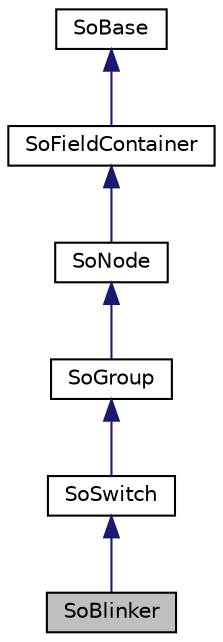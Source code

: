 digraph "SoBlinker"
{
 // LATEX_PDF_SIZE
  edge [fontname="Helvetica",fontsize="10",labelfontname="Helvetica",labelfontsize="10"];
  node [fontname="Helvetica",fontsize="10",shape=record];
  Node1 [label="SoBlinker",height=0.2,width=0.4,color="black", fillcolor="grey75", style="filled", fontcolor="black",tooltip="The SoBlinker class is a cycling switch node."];
  Node2 -> Node1 [dir="back",color="midnightblue",fontsize="10",style="solid",fontname="Helvetica"];
  Node2 [label="SoSwitch",height=0.2,width=0.4,color="black", fillcolor="white", style="filled",URL="$classSoSwitch.html",tooltip="The SoSwitch class is a group node which selects one child subgraph for traversal."];
  Node3 -> Node2 [dir="back",color="midnightblue",fontsize="10",style="solid",fontname="Helvetica"];
  Node3 [label="SoGroup",height=0.2,width=0.4,color="black", fillcolor="white", style="filled",URL="$classSoGroup.html",tooltip="The SoGroup class is a node which managed other node instances."];
  Node4 -> Node3 [dir="back",color="midnightblue",fontsize="10",style="solid",fontname="Helvetica"];
  Node4 [label="SoNode",height=0.2,width=0.4,color="black", fillcolor="white", style="filled",URL="$classSoNode.html",tooltip="The SoNode class is the base class for nodes used in scene graphs."];
  Node5 -> Node4 [dir="back",color="midnightblue",fontsize="10",style="solid",fontname="Helvetica"];
  Node5 [label="SoFieldContainer",height=0.2,width=0.4,color="black", fillcolor="white", style="filled",URL="$classSoFieldContainer.html",tooltip="The SoFieldContainer class is a base class for all classes that contain fields."];
  Node6 -> Node5 [dir="back",color="midnightblue",fontsize="10",style="solid",fontname="Helvetica"];
  Node6 [label="SoBase",height=0.2,width=0.4,color="black", fillcolor="white", style="filled",URL="$classSoBase.html",tooltip="The SoBase class is the top-level superclass for a number of class-hierarchies."];
}
